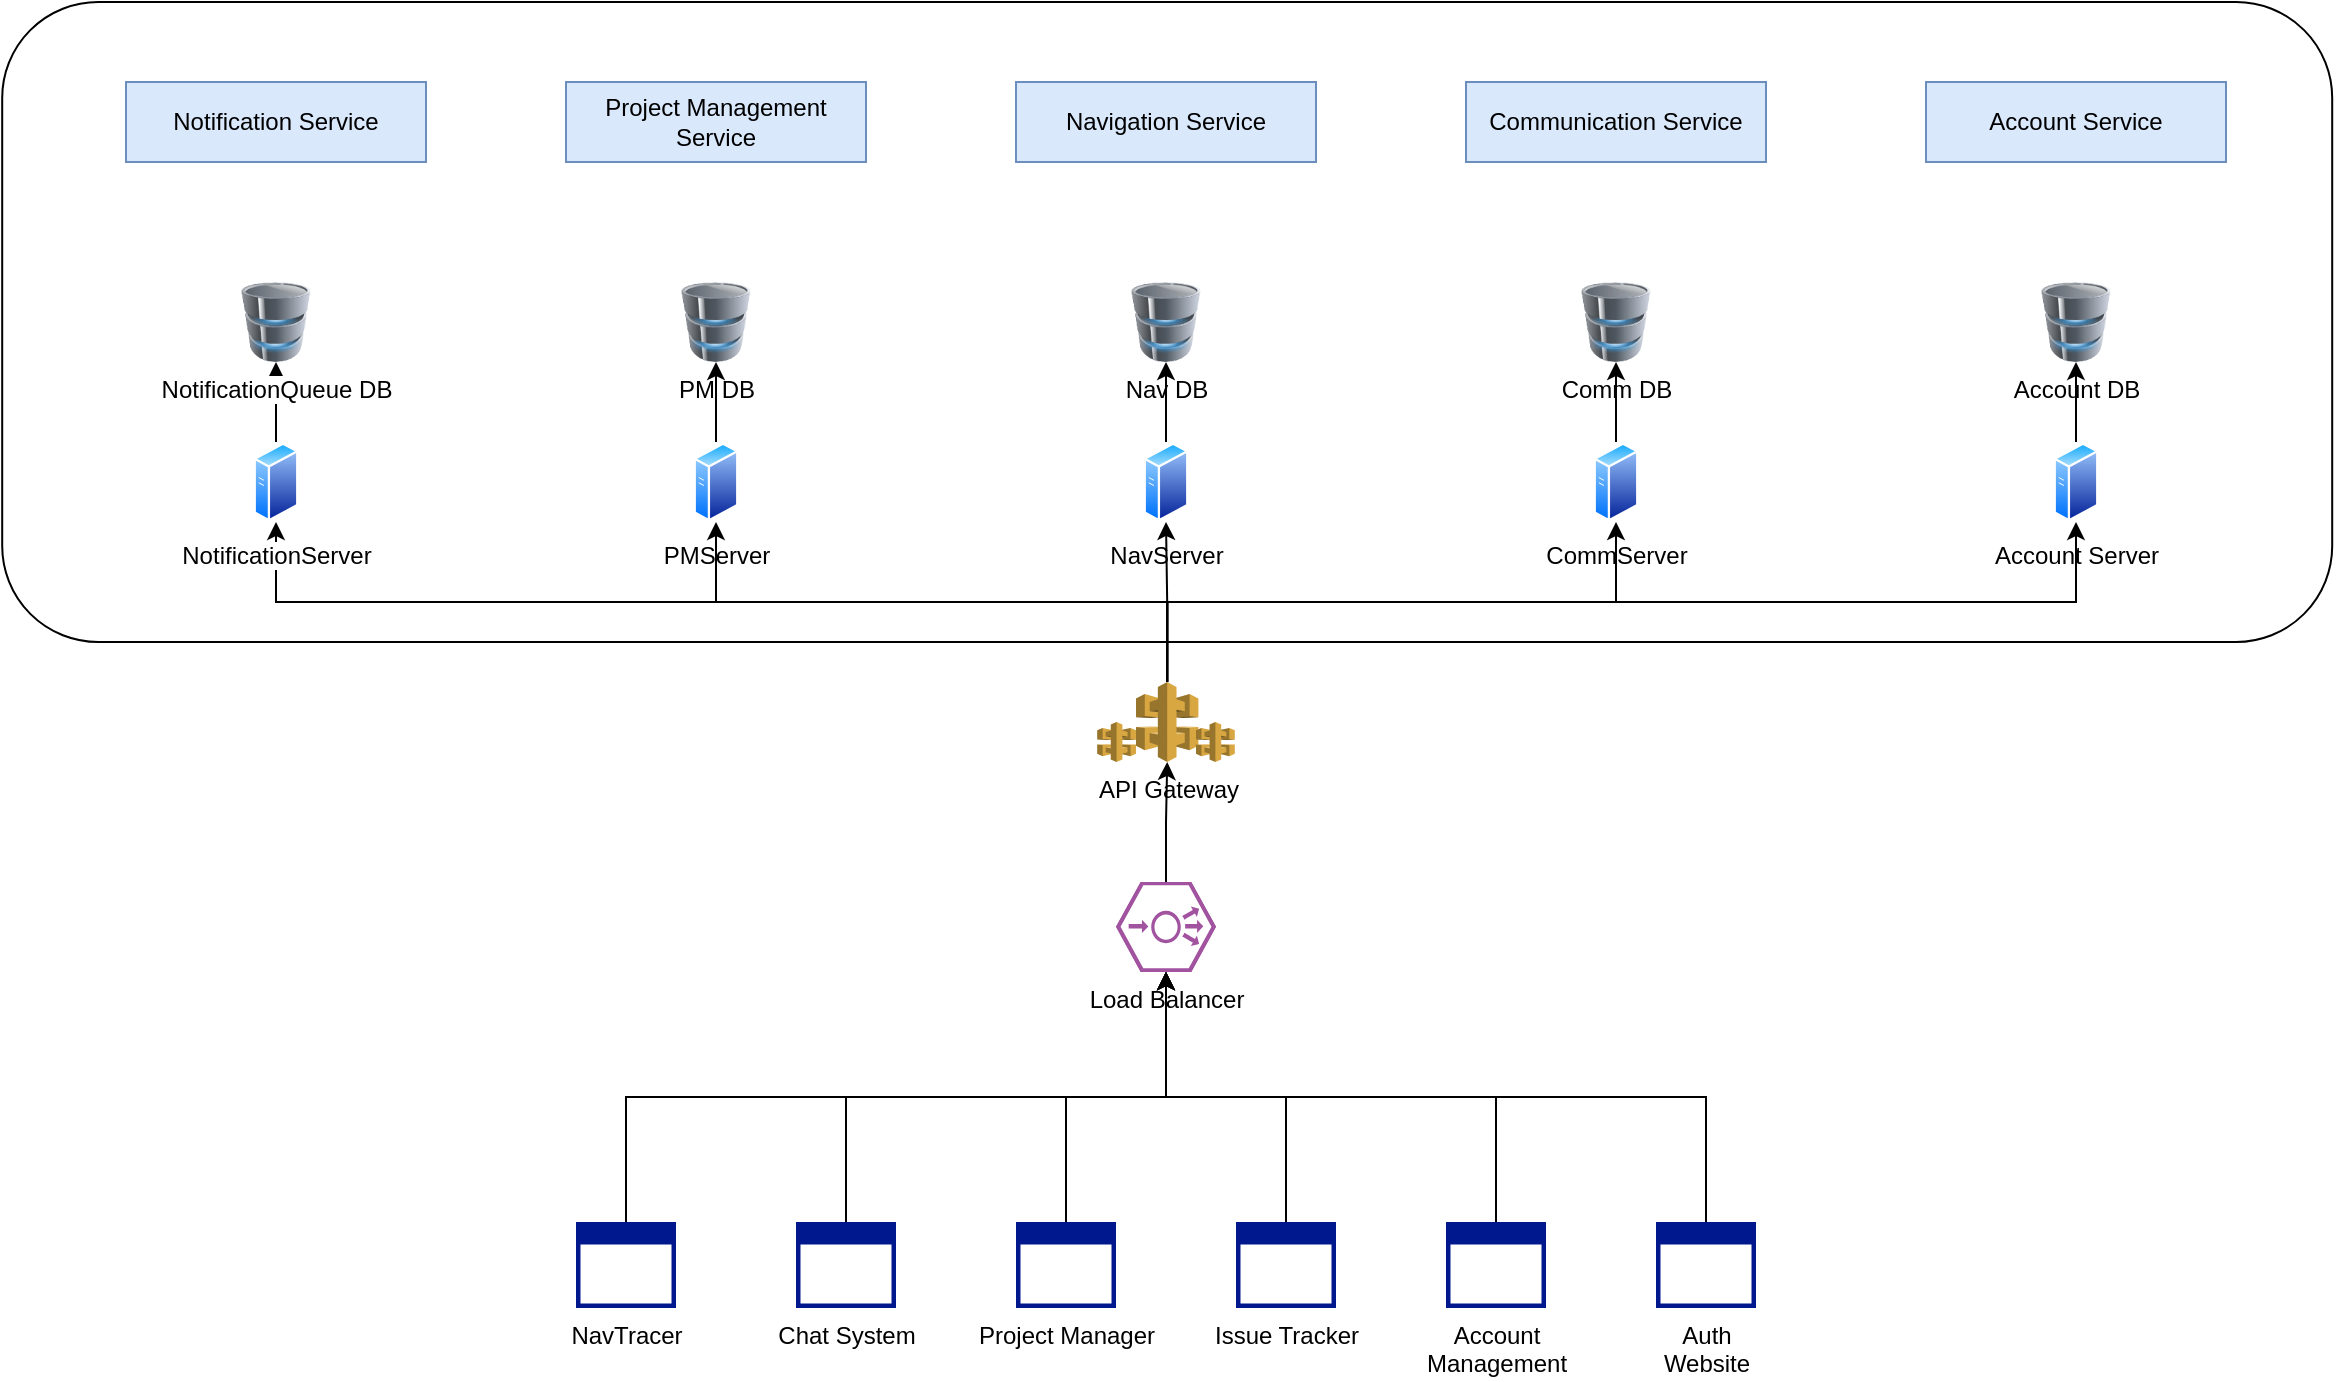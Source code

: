 <mxfile version="21.6.8" type="device">
  <diagram name="Page-1" id="vwmiK8v20iSUIwVAFw59">
    <mxGraphModel dx="3167" dy="1830" grid="1" gridSize="10" guides="1" tooltips="1" connect="1" arrows="1" fold="1" page="1" pageScale="1" pageWidth="850" pageHeight="1100" math="0" shadow="0">
      <root>
        <mxCell id="0" />
        <mxCell id="1" parent="0" />
        <mxCell id="jfydjct8dZKPyNqOQvhj-8" value="" style="rounded=1;whiteSpace=wrap;html=1;" vertex="1" parent="1">
          <mxGeometry x="-871.9" y="-410" width="1165" height="320" as="geometry" />
        </mxCell>
        <mxCell id="arXFHR6D6R5eRkpEkN0R-2" value="Account DB" style="image;html=1;image=img/lib/clip_art/computers/Database_128x128.png" parent="1" vertex="1">
          <mxGeometry x="145" y="-270" width="40" height="40" as="geometry" />
        </mxCell>
        <mxCell id="arXFHR6D6R5eRkpEkN0R-8" style="edgeStyle=orthogonalEdgeStyle;rounded=0;orthogonalLoop=1;jettySize=auto;html=1;exitX=0.5;exitY=0;exitDx=0;exitDy=0;entryX=0.5;entryY=1;entryDx=0;entryDy=0;" parent="1" source="arXFHR6D6R5eRkpEkN0R-6" target="arXFHR6D6R5eRkpEkN0R-2" edge="1">
          <mxGeometry relative="1" as="geometry" />
        </mxCell>
        <mxCell id="arXFHR6D6R5eRkpEkN0R-6" value="Account Server" style="image;aspect=fixed;perimeter=ellipsePerimeter;html=1;align=center;shadow=0;dashed=0;spacingTop=3;image=img/lib/active_directory/generic_server.svg;" parent="1" vertex="1">
          <mxGeometry x="153.8" y="-190" width="22.4" height="40" as="geometry" />
        </mxCell>
        <mxCell id="arXFHR6D6R5eRkpEkN0R-30" value="Communication Service" style="rounded=0;whiteSpace=wrap;html=1;fillColor=#dae8fc;strokeColor=#6c8ebf;" parent="1" vertex="1">
          <mxGeometry x="-140" y="-370" width="150" height="40" as="geometry" />
        </mxCell>
        <mxCell id="arXFHR6D6R5eRkpEkN0R-31" value="Navigation Service" style="rounded=0;whiteSpace=wrap;html=1;fillColor=#dae8fc;strokeColor=#6c8ebf;" parent="1" vertex="1">
          <mxGeometry x="-365" y="-370" width="150" height="40" as="geometry" />
        </mxCell>
        <mxCell id="arXFHR6D6R5eRkpEkN0R-32" value="Project Management Service" style="rounded=0;whiteSpace=wrap;html=1;fillColor=#dae8fc;strokeColor=#6c8ebf;" parent="1" vertex="1">
          <mxGeometry x="-590" y="-370" width="150" height="40" as="geometry" />
        </mxCell>
        <mxCell id="VVyRlXUEdVbL4EGU606e-36" style="edgeStyle=orthogonalEdgeStyle;rounded=0;orthogonalLoop=1;jettySize=auto;html=1;exitX=0.5;exitY=0;exitDx=0;exitDy=0;exitPerimeter=0;entryX=0.5;entryY=1;entryDx=0;entryDy=0;entryPerimeter=0;" parent="1" source="arXFHR6D6R5eRkpEkN0R-37" target="VVyRlXUEdVbL4EGU606e-16" edge="1">
          <mxGeometry relative="1" as="geometry" />
        </mxCell>
        <mxCell id="arXFHR6D6R5eRkpEkN0R-37" value="NavTracer" style="sketch=0;aspect=fixed;pointerEvents=1;shadow=0;dashed=0;html=1;strokeColor=none;labelPosition=center;verticalLabelPosition=bottom;verticalAlign=top;align=center;fillColor=#00188D;shape=mxgraph.mscae.enterprise.application_blank" parent="1" vertex="1">
          <mxGeometry x="-585" y="200" width="50" height="43" as="geometry" />
        </mxCell>
        <mxCell id="VVyRlXUEdVbL4EGU606e-37" style="edgeStyle=orthogonalEdgeStyle;rounded=0;orthogonalLoop=1;jettySize=auto;html=1;exitX=0.5;exitY=0;exitDx=0;exitDy=0;exitPerimeter=0;entryX=0.5;entryY=1;entryDx=0;entryDy=0;entryPerimeter=0;" parent="1" source="arXFHR6D6R5eRkpEkN0R-38" target="VVyRlXUEdVbL4EGU606e-16" edge="1">
          <mxGeometry relative="1" as="geometry" />
        </mxCell>
        <mxCell id="arXFHR6D6R5eRkpEkN0R-38" value="Chat System" style="sketch=0;aspect=fixed;pointerEvents=1;shadow=0;dashed=0;html=1;strokeColor=none;labelPosition=center;verticalLabelPosition=bottom;verticalAlign=top;align=center;fillColor=#00188D;shape=mxgraph.mscae.enterprise.application_blank" parent="1" vertex="1">
          <mxGeometry x="-475" y="200" width="50" height="43" as="geometry" />
        </mxCell>
        <mxCell id="VVyRlXUEdVbL4EGU606e-38" style="edgeStyle=orthogonalEdgeStyle;rounded=0;orthogonalLoop=1;jettySize=auto;html=1;exitX=0.5;exitY=0;exitDx=0;exitDy=0;exitPerimeter=0;entryX=0.5;entryY=1;entryDx=0;entryDy=0;entryPerimeter=0;" parent="1" source="arXFHR6D6R5eRkpEkN0R-39" target="VVyRlXUEdVbL4EGU606e-16" edge="1">
          <mxGeometry relative="1" as="geometry" />
        </mxCell>
        <mxCell id="arXFHR6D6R5eRkpEkN0R-39" value="Project Manager" style="sketch=0;aspect=fixed;pointerEvents=1;shadow=0;dashed=0;html=1;strokeColor=none;labelPosition=center;verticalLabelPosition=bottom;verticalAlign=top;align=center;fillColor=#00188D;shape=mxgraph.mscae.enterprise.application_blank" parent="1" vertex="1">
          <mxGeometry x="-365" y="200" width="50" height="43" as="geometry" />
        </mxCell>
        <mxCell id="VVyRlXUEdVbL4EGU606e-39" style="edgeStyle=orthogonalEdgeStyle;rounded=0;orthogonalLoop=1;jettySize=auto;html=1;exitX=0.5;exitY=0;exitDx=0;exitDy=0;exitPerimeter=0;entryX=0.5;entryY=1;entryDx=0;entryDy=0;entryPerimeter=0;" parent="1" source="arXFHR6D6R5eRkpEkN0R-41" target="VVyRlXUEdVbL4EGU606e-16" edge="1">
          <mxGeometry relative="1" as="geometry" />
        </mxCell>
        <mxCell id="arXFHR6D6R5eRkpEkN0R-41" value="Issue Tracker" style="sketch=0;aspect=fixed;pointerEvents=1;shadow=0;dashed=0;html=1;strokeColor=none;labelPosition=center;verticalLabelPosition=bottom;verticalAlign=top;align=center;fillColor=#00188D;shape=mxgraph.mscae.enterprise.application_blank" parent="1" vertex="1">
          <mxGeometry x="-255.0" y="200" width="50" height="43" as="geometry" />
        </mxCell>
        <mxCell id="VVyRlXUEdVbL4EGU606e-2" value="Nav DB" style="image;html=1;image=img/lib/clip_art/computers/Database_128x128.png" parent="1" vertex="1">
          <mxGeometry x="-310" y="-270" width="40" height="40" as="geometry" />
        </mxCell>
        <mxCell id="VVyRlXUEdVbL4EGU606e-3" style="edgeStyle=orthogonalEdgeStyle;rounded=0;orthogonalLoop=1;jettySize=auto;html=1;exitX=0.5;exitY=0;exitDx=0;exitDy=0;entryX=0.5;entryY=1;entryDx=0;entryDy=0;" parent="1" source="VVyRlXUEdVbL4EGU606e-4" target="VVyRlXUEdVbL4EGU606e-2" edge="1">
          <mxGeometry relative="1" as="geometry" />
        </mxCell>
        <mxCell id="VVyRlXUEdVbL4EGU606e-4" value="NavServer" style="image;aspect=fixed;perimeter=ellipsePerimeter;html=1;align=center;shadow=0;dashed=0;spacingTop=3;image=img/lib/active_directory/generic_server.svg;" parent="1" vertex="1">
          <mxGeometry x="-301.2" y="-190" width="22.4" height="40" as="geometry" />
        </mxCell>
        <mxCell id="VVyRlXUEdVbL4EGU606e-7" value="PM DB" style="image;html=1;image=img/lib/clip_art/computers/Database_128x128.png" parent="1" vertex="1">
          <mxGeometry x="-535" y="-270" width="40" height="40" as="geometry" />
        </mxCell>
        <mxCell id="VVyRlXUEdVbL4EGU606e-8" style="edgeStyle=orthogonalEdgeStyle;rounded=0;orthogonalLoop=1;jettySize=auto;html=1;exitX=0.5;exitY=0;exitDx=0;exitDy=0;entryX=0.5;entryY=1;entryDx=0;entryDy=0;" parent="1" source="VVyRlXUEdVbL4EGU606e-9" target="VVyRlXUEdVbL4EGU606e-7" edge="1">
          <mxGeometry relative="1" as="geometry" />
        </mxCell>
        <mxCell id="VVyRlXUEdVbL4EGU606e-9" value="PMServer" style="image;aspect=fixed;perimeter=ellipsePerimeter;html=1;align=center;shadow=0;dashed=0;spacingTop=3;image=img/lib/active_directory/generic_server.svg;" parent="1" vertex="1">
          <mxGeometry x="-526.2" y="-190" width="22.4" height="40" as="geometry" />
        </mxCell>
        <mxCell id="VVyRlXUEdVbL4EGU606e-12" value="Comm DB" style="image;html=1;image=img/lib/clip_art/computers/Database_128x128.png" parent="1" vertex="1">
          <mxGeometry x="-85" y="-270" width="40" height="40" as="geometry" />
        </mxCell>
        <mxCell id="VVyRlXUEdVbL4EGU606e-14" style="edgeStyle=orthogonalEdgeStyle;rounded=0;orthogonalLoop=1;jettySize=auto;html=1;exitX=0.5;exitY=0;exitDx=0;exitDy=0;entryX=0.5;entryY=1;entryDx=0;entryDy=0;" parent="1" source="VVyRlXUEdVbL4EGU606e-13" target="VVyRlXUEdVbL4EGU606e-12" edge="1">
          <mxGeometry relative="1" as="geometry" />
        </mxCell>
        <mxCell id="VVyRlXUEdVbL4EGU606e-13" value="CommServer" style="image;aspect=fixed;perimeter=ellipsePerimeter;html=1;align=center;shadow=0;dashed=0;spacingTop=3;image=img/lib/active_directory/generic_server.svg;" parent="1" vertex="1">
          <mxGeometry x="-76.2" y="-190" width="22.4" height="40" as="geometry" />
        </mxCell>
        <mxCell id="VVyRlXUEdVbL4EGU606e-35" style="edgeStyle=orthogonalEdgeStyle;rounded=0;orthogonalLoop=1;jettySize=auto;html=1;exitX=0.5;exitY=0;exitDx=0;exitDy=0;exitPerimeter=0;entryX=0.5;entryY=1;entryDx=0;entryDy=0;entryPerimeter=0;" parent="1" source="VVyRlXUEdVbL4EGU606e-16" target="VVyRlXUEdVbL4EGU606e-30" edge="1">
          <mxGeometry relative="1" as="geometry">
            <Array as="points">
              <mxPoint x="-290" />
              <mxPoint x="-289" />
            </Array>
          </mxGeometry>
        </mxCell>
        <mxCell id="VVyRlXUEdVbL4EGU606e-16" value="Load Balancer" style="verticalLabelPosition=bottom;sketch=0;html=1;fillColor=#A153A0;strokeColor=#ffffff;verticalAlign=top;align=center;points=[[0,0.5,0],[0.125,0.25,0],[0.25,0,0],[0.5,0,0],[0.75,0,0],[0.875,0.25,0],[1,0.5,0],[0.875,0.75,0],[0.75,1,0],[0.5,1,0],[0.125,0.75,0]];pointerEvents=1;shape=mxgraph.cisco_safe.compositeIcon;bgIcon=mxgraph.cisco_safe.design.blank_device;resIcon=mxgraph.cisco_safe.design.load_balancer_2;" parent="1" vertex="1">
          <mxGeometry x="-315" y="30" width="50" height="45" as="geometry" />
        </mxCell>
        <mxCell id="VVyRlXUEdVbL4EGU606e-27" value="" style="edgeStyle=orthogonalEdgeStyle;rounded=0;orthogonalLoop=1;jettySize=auto;html=1;" parent="1" edge="1">
          <mxGeometry relative="1" as="geometry">
            <mxPoint x="329.4" y="-407" as="targetPoint" />
          </mxGeometry>
        </mxCell>
        <mxCell id="VVyRlXUEdVbL4EGU606e-29" value="" style="edgeStyle=orthogonalEdgeStyle;rounded=0;orthogonalLoop=1;jettySize=auto;html=1;" parent="1" edge="1">
          <mxGeometry relative="1" as="geometry">
            <mxPoint x="449.4" y="-407" as="sourcePoint" />
          </mxGeometry>
        </mxCell>
        <mxCell id="VVyRlXUEdVbL4EGU606e-42" style="edgeStyle=orthogonalEdgeStyle;rounded=0;orthogonalLoop=1;jettySize=auto;html=1;exitX=0.5;exitY=0;exitDx=0;exitDy=0;exitPerimeter=0;entryX=0.5;entryY=1;entryDx=0;entryDy=0;" parent="1" source="VVyRlXUEdVbL4EGU606e-30" target="VVyRlXUEdVbL4EGU606e-9" edge="1">
          <mxGeometry relative="1" as="geometry" />
        </mxCell>
        <mxCell id="VVyRlXUEdVbL4EGU606e-44" style="edgeStyle=orthogonalEdgeStyle;rounded=0;orthogonalLoop=1;jettySize=auto;html=1;exitX=0.5;exitY=0;exitDx=0;exitDy=0;exitPerimeter=0;entryX=0.5;entryY=1;entryDx=0;entryDy=0;" parent="1" source="VVyRlXUEdVbL4EGU606e-30" target="VVyRlXUEdVbL4EGU606e-4" edge="1">
          <mxGeometry relative="1" as="geometry" />
        </mxCell>
        <mxCell id="VVyRlXUEdVbL4EGU606e-45" style="edgeStyle=orthogonalEdgeStyle;rounded=0;orthogonalLoop=1;jettySize=auto;html=1;exitX=0.5;exitY=0;exitDx=0;exitDy=0;exitPerimeter=0;entryX=0.5;entryY=1;entryDx=0;entryDy=0;" parent="1" source="VVyRlXUEdVbL4EGU606e-30" target="VVyRlXUEdVbL4EGU606e-13" edge="1">
          <mxGeometry relative="1" as="geometry" />
        </mxCell>
        <mxCell id="VVyRlXUEdVbL4EGU606e-54" style="edgeStyle=orthogonalEdgeStyle;rounded=0;orthogonalLoop=1;jettySize=auto;html=1;exitX=0.5;exitY=0;exitDx=0;exitDy=0;exitPerimeter=0;entryX=0.5;entryY=1;entryDx=0;entryDy=0;" parent="1" source="VVyRlXUEdVbL4EGU606e-30" target="VVyRlXUEdVbL4EGU606e-51" edge="1">
          <mxGeometry relative="1" as="geometry" />
        </mxCell>
        <mxCell id="VVyRlXUEdVbL4EGU606e-66" style="edgeStyle=orthogonalEdgeStyle;rounded=0;orthogonalLoop=1;jettySize=auto;html=1;exitX=0.5;exitY=0;exitDx=0;exitDy=0;exitPerimeter=0;entryX=0.5;entryY=1;entryDx=0;entryDy=0;" parent="1" source="VVyRlXUEdVbL4EGU606e-30" target="arXFHR6D6R5eRkpEkN0R-6" edge="1">
          <mxGeometry relative="1" as="geometry" />
        </mxCell>
        <mxCell id="VVyRlXUEdVbL4EGU606e-30" value="API Gateway" style="outlineConnect=0;dashed=0;verticalLabelPosition=bottom;verticalAlign=top;align=center;html=1;shape=mxgraph.aws3.api_gateway;fillColor=#D9A741;gradientColor=none;" parent="1" vertex="1">
          <mxGeometry x="-305" y="-70" width="31.2" height="40" as="geometry" />
        </mxCell>
        <mxCell id="VVyRlXUEdVbL4EGU606e-48" value="Notification Service" style="rounded=0;whiteSpace=wrap;html=1;fillColor=#dae8fc;strokeColor=#6c8ebf;" parent="1" vertex="1">
          <mxGeometry x="-810" y="-370" width="150" height="40" as="geometry" />
        </mxCell>
        <mxCell id="VVyRlXUEdVbL4EGU606e-53" style="edgeStyle=orthogonalEdgeStyle;rounded=0;orthogonalLoop=1;jettySize=auto;html=1;exitX=0.5;exitY=0;exitDx=0;exitDy=0;entryX=0.5;entryY=1;entryDx=0;entryDy=0;" parent="1" source="VVyRlXUEdVbL4EGU606e-51" target="VVyRlXUEdVbL4EGU606e-52" edge="1">
          <mxGeometry relative="1" as="geometry" />
        </mxCell>
        <mxCell id="VVyRlXUEdVbL4EGU606e-51" value="NotificationServer" style="image;aspect=fixed;perimeter=ellipsePerimeter;html=1;align=center;shadow=0;dashed=0;spacingTop=3;image=img/lib/active_directory/generic_server.svg;" parent="1" vertex="1">
          <mxGeometry x="-746.2" y="-190" width="22.4" height="40" as="geometry" />
        </mxCell>
        <mxCell id="VVyRlXUEdVbL4EGU606e-52" value="NotificationQueue DB" style="image;html=1;image=img/lib/clip_art/computers/Database_128x128.png" parent="1" vertex="1">
          <mxGeometry x="-755" y="-270" width="40" height="40" as="geometry" />
        </mxCell>
        <mxCell id="VVyRlXUEdVbL4EGU606e-56" value="Account Service" style="rounded=0;whiteSpace=wrap;html=1;fillColor=#dae8fc;strokeColor=#6c8ebf;" parent="1" vertex="1">
          <mxGeometry x="90" y="-370" width="150" height="40" as="geometry" />
        </mxCell>
        <mxCell id="VVyRlXUEdVbL4EGU606e-60" value="" style="outlineConnect=0;dashed=0;verticalLabelPosition=bottom;verticalAlign=top;align=center;html=1;shape=mxgraph.aws3.api_gateway;fillColor=#D9A741;gradientColor=none;" parent="1" vertex="1">
          <mxGeometry x="-324.4" y="-50" width="19.4" height="20" as="geometry" />
        </mxCell>
        <mxCell id="VVyRlXUEdVbL4EGU606e-61" value="" style="outlineConnect=0;dashed=0;verticalLabelPosition=bottom;verticalAlign=top;align=center;html=1;shape=mxgraph.aws3.api_gateway;fillColor=#D9A741;gradientColor=none;" parent="1" vertex="1">
          <mxGeometry x="-275" y="-50" width="19.4" height="20" as="geometry" />
        </mxCell>
        <mxCell id="VVyRlXUEdVbL4EGU606e-64" style="edgeStyle=orthogonalEdgeStyle;rounded=0;orthogonalLoop=1;jettySize=auto;html=1;exitX=0.5;exitY=0;exitDx=0;exitDy=0;exitPerimeter=0;entryX=0.5;entryY=1;entryDx=0;entryDy=0;entryPerimeter=0;" parent="1" source="VVyRlXUEdVbL4EGU606e-62" target="VVyRlXUEdVbL4EGU606e-16" edge="1">
          <mxGeometry relative="1" as="geometry" />
        </mxCell>
        <mxCell id="VVyRlXUEdVbL4EGU606e-62" value="Account&lt;br&gt;Management" style="sketch=0;aspect=fixed;pointerEvents=1;shadow=0;dashed=0;html=1;strokeColor=none;labelPosition=center;verticalLabelPosition=bottom;verticalAlign=top;align=center;fillColor=#00188D;shape=mxgraph.mscae.enterprise.application_blank" parent="1" vertex="1">
          <mxGeometry x="-150.0" y="200" width="50" height="43" as="geometry" />
        </mxCell>
        <mxCell id="VVyRlXUEdVbL4EGU606e-65" style="edgeStyle=orthogonalEdgeStyle;rounded=0;orthogonalLoop=1;jettySize=auto;html=1;exitX=0.5;exitY=0;exitDx=0;exitDy=0;exitPerimeter=0;entryX=0.5;entryY=1;entryDx=0;entryDy=0;entryPerimeter=0;" parent="1" source="VVyRlXUEdVbL4EGU606e-63" target="VVyRlXUEdVbL4EGU606e-16" edge="1">
          <mxGeometry relative="1" as="geometry" />
        </mxCell>
        <mxCell id="VVyRlXUEdVbL4EGU606e-63" value="Auth&lt;br&gt;Website" style="sketch=0;aspect=fixed;pointerEvents=1;shadow=0;dashed=0;html=1;strokeColor=none;labelPosition=center;verticalLabelPosition=bottom;verticalAlign=top;align=center;fillColor=#00188D;shape=mxgraph.mscae.enterprise.application_blank" parent="1" vertex="1">
          <mxGeometry x="-45.0" y="200" width="50" height="43" as="geometry" />
        </mxCell>
      </root>
    </mxGraphModel>
  </diagram>
</mxfile>
